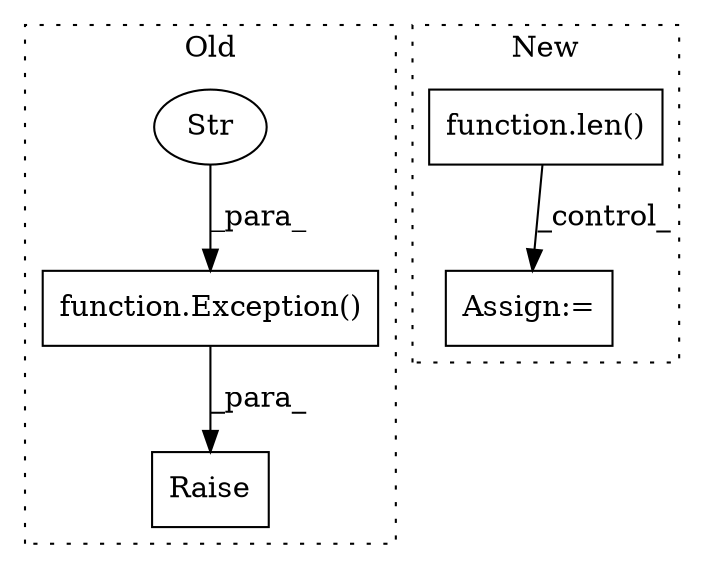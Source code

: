 digraph G {
subgraph cluster0 {
1 [label="function.Exception()" a="75" s="712,881" l="27,1" shape="box"];
3 [label="Str" a="66" s="739" l="142" shape="ellipse"];
4 [label="Raise" a="91" s="706" l="6" shape="box"];
label = "Old";
style="dotted";
}
subgraph cluster1 {
2 [label="function.len()" a="75" s="224,233" l="4,1" shape="box"];
5 [label="Assign:=" a="68" s="333" l="3" shape="box"];
label = "New";
style="dotted";
}
1 -> 4 [label="_para_"];
2 -> 5 [label="_control_"];
3 -> 1 [label="_para_"];
}